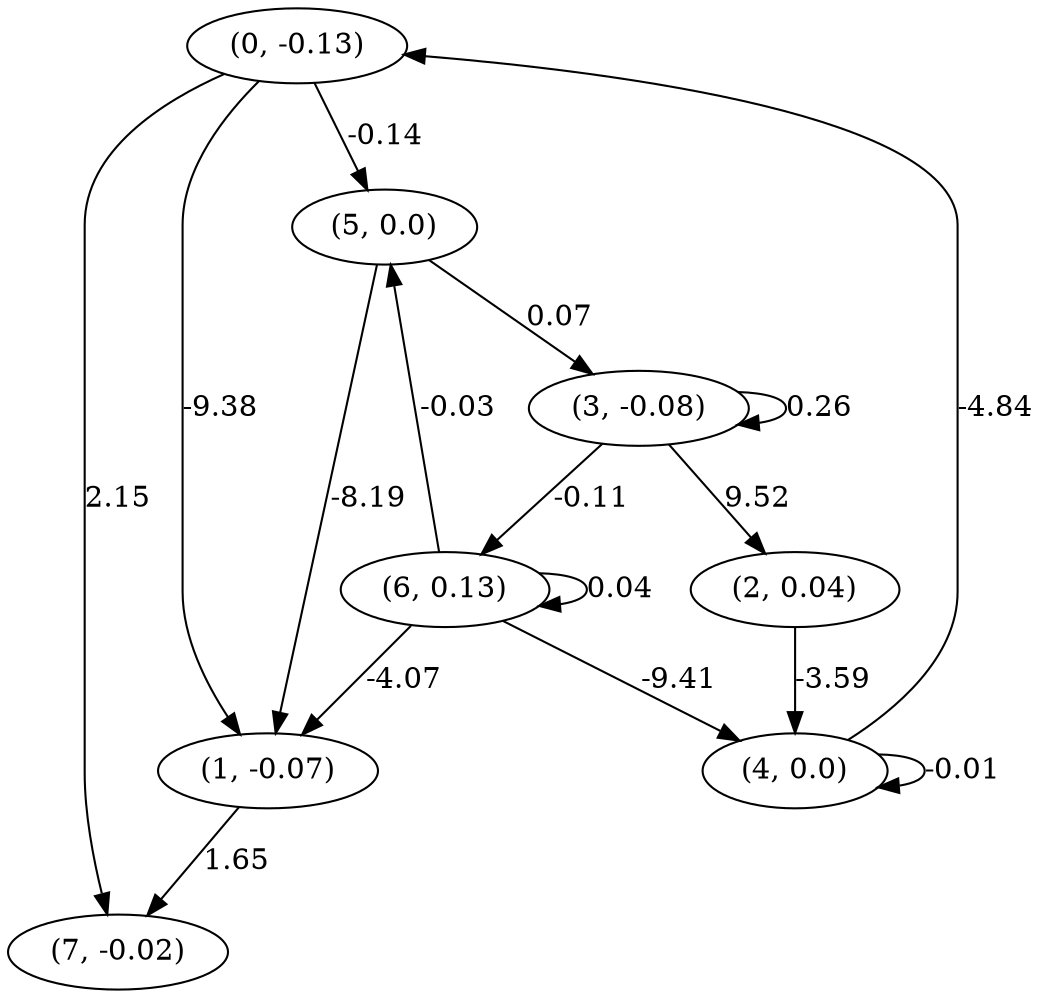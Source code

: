 digraph {
    0 [ label = "(0, -0.13)" ]
    1 [ label = "(1, -0.07)" ]
    2 [ label = "(2, 0.04)" ]
    3 [ label = "(3, -0.08)" ]
    4 [ label = "(4, 0.0)" ]
    5 [ label = "(5, 0.0)" ]
    6 [ label = "(6, 0.13)" ]
    7 [ label = "(7, -0.02)" ]
    3 -> 3 [ label = "0.26" ]
    4 -> 4 [ label = "-0.01" ]
    6 -> 6 [ label = "0.04" ]
    4 -> 0 [ label = "-4.84" ]
    0 -> 1 [ label = "-9.38" ]
    5 -> 1 [ label = "-8.19" ]
    6 -> 1 [ label = "-4.07" ]
    3 -> 2 [ label = "9.52" ]
    5 -> 3 [ label = "0.07" ]
    2 -> 4 [ label = "-3.59" ]
    6 -> 4 [ label = "-9.41" ]
    0 -> 5 [ label = "-0.14" ]
    6 -> 5 [ label = "-0.03" ]
    3 -> 6 [ label = "-0.11" ]
    0 -> 7 [ label = "2.15" ]
    1 -> 7 [ label = "1.65" ]
}

